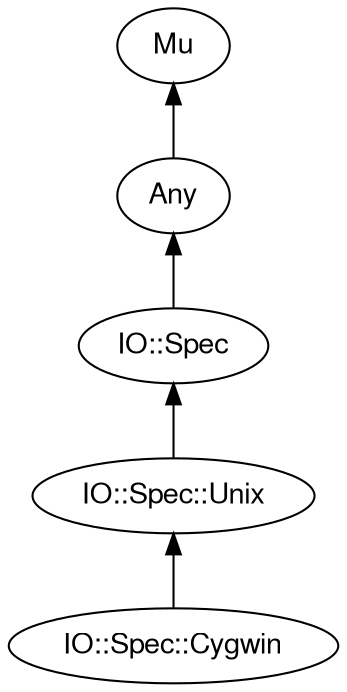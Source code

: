 digraph "raku-type-graph" {
    rankdir=BT;
    splines=polyline;
    overlap=false;

    graph [truecolor=true bgcolor="#FFFFFF"];
    // Types
    "IO::Spec::Cygwin" [color="#000000", fontcolor="#000000", href="/type/IO::Spec::Cygwin", fontname="FreeSans"];
    "Mu" [color="#000000", fontcolor="#000000", href="/type/Mu", fontname="FreeSans"];
    "Any" [color="#000000", fontcolor="#000000", href="/type/Any", fontname="FreeSans"];
    "IO::Spec" [color="#000000", fontcolor="#000000", href="/type/IO::Spec", fontname="FreeSans"];
    "IO::Spec::Unix" [color="#000000", fontcolor="#000000", href="/type/IO::Spec::Unix", fontname="FreeSans"];

    // Superclasses
    "IO::Spec::Cygwin" -> "IO::Spec::Unix" [color="#000000"];
    "Any" -> "Mu" [color="#000000"];
    "IO::Spec" -> "Any" [color="#000000"];
    "IO::Spec::Unix" -> "IO::Spec" [color="#000000"];

    // Roles
}
